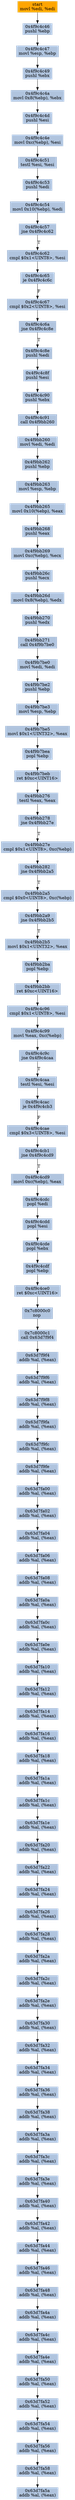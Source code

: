 digraph G {
node[shape=rectangle,style=filled,fillcolor=lightsteelblue,color=lightsteelblue]
bgcolor="transparent"
a0x4f9c4c44movl_edi_edi[label="start\nmovl %edi, %edi",color="lightgrey",fillcolor="orange"];
a0x4f9c4c46pushl_ebp[label="0x4f9c4c46\npushl %ebp"];
a0x4f9c4c47movl_esp_ebp[label="0x4f9c4c47\nmovl %esp, %ebp"];
a0x4f9c4c49pushl_ebx[label="0x4f9c4c49\npushl %ebx"];
a0x4f9c4c4amovl_0x8ebp__ebx[label="0x4f9c4c4a\nmovl 0x8(%ebp), %ebx"];
a0x4f9c4c4dpushl_esi[label="0x4f9c4c4d\npushl %esi"];
a0x4f9c4c4emovl_0xcebp__esi[label="0x4f9c4c4e\nmovl 0xc(%ebp), %esi"];
a0x4f9c4c51testl_esi_esi[label="0x4f9c4c51\ntestl %esi, %esi"];
a0x4f9c4c53pushl_edi[label="0x4f9c4c53\npushl %edi"];
a0x4f9c4c54movl_0x10ebp__edi[label="0x4f9c4c54\nmovl 0x10(%ebp), %edi"];
a0x4f9c4c57jne_0x4f9c4c62[label="0x4f9c4c57\njne 0x4f9c4c62"];
a0x4f9c4c62cmpl_0x1UINT8_esi[label="0x4f9c4c62\ncmpl $0x1<UINT8>, %esi"];
a0x4f9c4c65je_0x4f9c4c6c[label="0x4f9c4c65\nje 0x4f9c4c6c"];
a0x4f9c4c67cmpl_0x2UINT8_esi[label="0x4f9c4c67\ncmpl $0x2<UINT8>, %esi"];
a0x4f9c4c6ajne_0x4f9c4c8e[label="0x4f9c4c6a\njne 0x4f9c4c8e"];
a0x4f9c4c8epushl_edi[label="0x4f9c4c8e\npushl %edi"];
a0x4f9c4c8fpushl_esi[label="0x4f9c4c8f\npushl %esi"];
a0x4f9c4c90pushl_ebx[label="0x4f9c4c90\npushl %ebx"];
a0x4f9c4c91call_0x4f9bb260[label="0x4f9c4c91\ncall 0x4f9bb260"];
a0x4f9bb260movl_edi_edi[label="0x4f9bb260\nmovl %edi, %edi"];
a0x4f9bb262pushl_ebp[label="0x4f9bb262\npushl %ebp"];
a0x4f9bb263movl_esp_ebp[label="0x4f9bb263\nmovl %esp, %ebp"];
a0x4f9bb265movl_0x10ebp__eax[label="0x4f9bb265\nmovl 0x10(%ebp), %eax"];
a0x4f9bb268pushl_eax[label="0x4f9bb268\npushl %eax"];
a0x4f9bb269movl_0xcebp__ecx[label="0x4f9bb269\nmovl 0xc(%ebp), %ecx"];
a0x4f9bb26cpushl_ecx[label="0x4f9bb26c\npushl %ecx"];
a0x4f9bb26dmovl_0x8ebp__edx[label="0x4f9bb26d\nmovl 0x8(%ebp), %edx"];
a0x4f9bb270pushl_edx[label="0x4f9bb270\npushl %edx"];
a0x4f9bb271call_0x4f9b7be0[label="0x4f9bb271\ncall 0x4f9b7be0"];
a0x4f9b7be0movl_edi_edi[label="0x4f9b7be0\nmovl %edi, %edi"];
a0x4f9b7be2pushl_ebp[label="0x4f9b7be2\npushl %ebp"];
a0x4f9b7be3movl_esp_ebp[label="0x4f9b7be3\nmovl %esp, %ebp"];
a0x4f9b7be5movl_0x1UINT32_eax[label="0x4f9b7be5\nmovl $0x1<UINT32>, %eax"];
a0x4f9b7beapopl_ebp[label="0x4f9b7bea\npopl %ebp"];
a0x4f9b7bebret_0xcUINT16[label="0x4f9b7beb\nret $0xc<UINT16>"];
a0x4f9bb276testl_eax_eax[label="0x4f9bb276\ntestl %eax, %eax"];
a0x4f9bb278jne_0x4f9bb27e[label="0x4f9bb278\njne 0x4f9bb27e"];
a0x4f9bb27ecmpl_0x1UINT8_0xcebp_[label="0x4f9bb27e\ncmpl $0x1<UINT8>, 0xc(%ebp)"];
a0x4f9bb282jne_0x4f9bb2a5[label="0x4f9bb282\njne 0x4f9bb2a5"];
a0x4f9bb2a5cmpl_0x0UINT8_0xcebp_[label="0x4f9bb2a5\ncmpl $0x0<UINT8>, 0xc(%ebp)"];
a0x4f9bb2a9jne_0x4f9bb2b5[label="0x4f9bb2a9\njne 0x4f9bb2b5"];
a0x4f9bb2b5movl_0x1UINT32_eax[label="0x4f9bb2b5\nmovl $0x1<UINT32>, %eax"];
a0x4f9bb2bapopl_ebp[label="0x4f9bb2ba\npopl %ebp"];
a0x4f9bb2bbret_0xcUINT16[label="0x4f9bb2bb\nret $0xc<UINT16>"];
a0x4f9c4c96cmpl_0x1UINT8_esi[label="0x4f9c4c96\ncmpl $0x1<UINT8>, %esi"];
a0x4f9c4c99movl_eax_0xcebp_[label="0x4f9c4c99\nmovl %eax, 0xc(%ebp)"];
a0x4f9c4c9cjne_0x4f9c4caa[label="0x4f9c4c9c\njne 0x4f9c4caa"];
a0x4f9c4caatestl_esi_esi[label="0x4f9c4caa\ntestl %esi, %esi"];
a0x4f9c4cacje_0x4f9c4cb3[label="0x4f9c4cac\nje 0x4f9c4cb3"];
a0x4f9c4caecmpl_0x3UINT8_esi[label="0x4f9c4cae\ncmpl $0x3<UINT8>, %esi"];
a0x4f9c4cb1jne_0x4f9c4cd9[label="0x4f9c4cb1\njne 0x4f9c4cd9"];
a0x4f9c4cd9movl_0xcebp__eax[label="0x4f9c4cd9\nmovl 0xc(%ebp), %eax"];
a0x4f9c4cdcpopl_edi[label="0x4f9c4cdc\npopl %edi"];
a0x4f9c4cddpopl_esi[label="0x4f9c4cdd\npopl %esi"];
a0x4f9c4cdepopl_ebx[label="0x4f9c4cde\npopl %ebx"];
a0x4f9c4cdfpopl_ebp[label="0x4f9c4cdf\npopl %ebp"];
a0x4f9c4ce0ret_0xcUINT16[label="0x4f9c4ce0\nret $0xc<UINT16>"];
a0x7c8000c0nop_[label="0x7c8000c0\nnop "];
a0x7c8000c1call_0x63d7f9f4[label="0x7c8000c1\ncall 0x63d7f9f4"];
a0x63d7f9f4addb_al_eax_[label="0x63d7f9f4\naddb %al, (%eax)"];
a0x63d7f9f6addb_al_eax_[label="0x63d7f9f6\naddb %al, (%eax)"];
a0x63d7f9f8addb_al_eax_[label="0x63d7f9f8\naddb %al, (%eax)"];
a0x63d7f9faaddb_al_eax_[label="0x63d7f9fa\naddb %al, (%eax)"];
a0x63d7f9fcaddb_al_eax_[label="0x63d7f9fc\naddb %al, (%eax)"];
a0x63d7f9feaddb_al_eax_[label="0x63d7f9fe\naddb %al, (%eax)"];
a0x63d7fa00addb_al_eax_[label="0x63d7fa00\naddb %al, (%eax)"];
a0x63d7fa02addb_al_eax_[label="0x63d7fa02\naddb %al, (%eax)"];
a0x63d7fa04addb_al_eax_[label="0x63d7fa04\naddb %al, (%eax)"];
a0x63d7fa06addb_al_eax_[label="0x63d7fa06\naddb %al, (%eax)"];
a0x63d7fa08addb_al_eax_[label="0x63d7fa08\naddb %al, (%eax)"];
a0x63d7fa0aaddb_al_eax_[label="0x63d7fa0a\naddb %al, (%eax)"];
a0x63d7fa0caddb_al_eax_[label="0x63d7fa0c\naddb %al, (%eax)"];
a0x63d7fa0eaddb_al_eax_[label="0x63d7fa0e\naddb %al, (%eax)"];
a0x63d7fa10addb_al_eax_[label="0x63d7fa10\naddb %al, (%eax)"];
a0x63d7fa12addb_al_eax_[label="0x63d7fa12\naddb %al, (%eax)"];
a0x63d7fa14addb_al_eax_[label="0x63d7fa14\naddb %al, (%eax)"];
a0x63d7fa16addb_al_eax_[label="0x63d7fa16\naddb %al, (%eax)"];
a0x63d7fa18addb_al_eax_[label="0x63d7fa18\naddb %al, (%eax)"];
a0x63d7fa1aaddb_al_eax_[label="0x63d7fa1a\naddb %al, (%eax)"];
a0x63d7fa1caddb_al_eax_[label="0x63d7fa1c\naddb %al, (%eax)"];
a0x63d7fa1eaddb_al_eax_[label="0x63d7fa1e\naddb %al, (%eax)"];
a0x63d7fa20addb_al_eax_[label="0x63d7fa20\naddb %al, (%eax)"];
a0x63d7fa22addb_al_eax_[label="0x63d7fa22\naddb %al, (%eax)"];
a0x63d7fa24addb_al_eax_[label="0x63d7fa24\naddb %al, (%eax)"];
a0x63d7fa26addb_al_eax_[label="0x63d7fa26\naddb %al, (%eax)"];
a0x63d7fa28addb_al_eax_[label="0x63d7fa28\naddb %al, (%eax)"];
a0x63d7fa2aaddb_al_eax_[label="0x63d7fa2a\naddb %al, (%eax)"];
a0x63d7fa2caddb_al_eax_[label="0x63d7fa2c\naddb %al, (%eax)"];
a0x63d7fa2eaddb_al_eax_[label="0x63d7fa2e\naddb %al, (%eax)"];
a0x63d7fa30addb_al_eax_[label="0x63d7fa30\naddb %al, (%eax)"];
a0x63d7fa32addb_al_eax_[label="0x63d7fa32\naddb %al, (%eax)"];
a0x63d7fa34addb_al_eax_[label="0x63d7fa34\naddb %al, (%eax)"];
a0x63d7fa36addb_al_eax_[label="0x63d7fa36\naddb %al, (%eax)"];
a0x63d7fa38addb_al_eax_[label="0x63d7fa38\naddb %al, (%eax)"];
a0x63d7fa3aaddb_al_eax_[label="0x63d7fa3a\naddb %al, (%eax)"];
a0x63d7fa3caddb_al_eax_[label="0x63d7fa3c\naddb %al, (%eax)"];
a0x63d7fa3eaddb_al_eax_[label="0x63d7fa3e\naddb %al, (%eax)"];
a0x63d7fa40addb_al_eax_[label="0x63d7fa40\naddb %al, (%eax)"];
a0x63d7fa42addb_al_eax_[label="0x63d7fa42\naddb %al, (%eax)"];
a0x63d7fa44addb_al_eax_[label="0x63d7fa44\naddb %al, (%eax)"];
a0x63d7fa46addb_al_eax_[label="0x63d7fa46\naddb %al, (%eax)"];
a0x63d7fa48addb_al_eax_[label="0x63d7fa48\naddb %al, (%eax)"];
a0x63d7fa4aaddb_al_eax_[label="0x63d7fa4a\naddb %al, (%eax)"];
a0x63d7fa4caddb_al_eax_[label="0x63d7fa4c\naddb %al, (%eax)"];
a0x63d7fa4eaddb_al_eax_[label="0x63d7fa4e\naddb %al, (%eax)"];
a0x63d7fa50addb_al_eax_[label="0x63d7fa50\naddb %al, (%eax)"];
a0x63d7fa52addb_al_eax_[label="0x63d7fa52\naddb %al, (%eax)"];
a0x63d7fa54addb_al_eax_[label="0x63d7fa54\naddb %al, (%eax)"];
a0x63d7fa56addb_al_eax_[label="0x63d7fa56\naddb %al, (%eax)"];
a0x63d7fa58addb_al_eax_[label="0x63d7fa58\naddb %al, (%eax)"];
a0x63d7fa5aaddb_al_eax_[label="0x63d7fa5a\naddb %al, (%eax)"];
a0x4f9c4c44movl_edi_edi -> a0x4f9c4c46pushl_ebp [color="#000000"];
a0x4f9c4c46pushl_ebp -> a0x4f9c4c47movl_esp_ebp [color="#000000"];
a0x4f9c4c47movl_esp_ebp -> a0x4f9c4c49pushl_ebx [color="#000000"];
a0x4f9c4c49pushl_ebx -> a0x4f9c4c4amovl_0x8ebp__ebx [color="#000000"];
a0x4f9c4c4amovl_0x8ebp__ebx -> a0x4f9c4c4dpushl_esi [color="#000000"];
a0x4f9c4c4dpushl_esi -> a0x4f9c4c4emovl_0xcebp__esi [color="#000000"];
a0x4f9c4c4emovl_0xcebp__esi -> a0x4f9c4c51testl_esi_esi [color="#000000"];
a0x4f9c4c51testl_esi_esi -> a0x4f9c4c53pushl_edi [color="#000000"];
a0x4f9c4c53pushl_edi -> a0x4f9c4c54movl_0x10ebp__edi [color="#000000"];
a0x4f9c4c54movl_0x10ebp__edi -> a0x4f9c4c57jne_0x4f9c4c62 [color="#000000"];
a0x4f9c4c57jne_0x4f9c4c62 -> a0x4f9c4c62cmpl_0x1UINT8_esi [color="#000000",label="T"];
a0x4f9c4c62cmpl_0x1UINT8_esi -> a0x4f9c4c65je_0x4f9c4c6c [color="#000000"];
a0x4f9c4c65je_0x4f9c4c6c -> a0x4f9c4c67cmpl_0x2UINT8_esi [color="#000000",label="F"];
a0x4f9c4c67cmpl_0x2UINT8_esi -> a0x4f9c4c6ajne_0x4f9c4c8e [color="#000000"];
a0x4f9c4c6ajne_0x4f9c4c8e -> a0x4f9c4c8epushl_edi [color="#000000",label="T"];
a0x4f9c4c8epushl_edi -> a0x4f9c4c8fpushl_esi [color="#000000"];
a0x4f9c4c8fpushl_esi -> a0x4f9c4c90pushl_ebx [color="#000000"];
a0x4f9c4c90pushl_ebx -> a0x4f9c4c91call_0x4f9bb260 [color="#000000"];
a0x4f9c4c91call_0x4f9bb260 -> a0x4f9bb260movl_edi_edi [color="#000000"];
a0x4f9bb260movl_edi_edi -> a0x4f9bb262pushl_ebp [color="#000000"];
a0x4f9bb262pushl_ebp -> a0x4f9bb263movl_esp_ebp [color="#000000"];
a0x4f9bb263movl_esp_ebp -> a0x4f9bb265movl_0x10ebp__eax [color="#000000"];
a0x4f9bb265movl_0x10ebp__eax -> a0x4f9bb268pushl_eax [color="#000000"];
a0x4f9bb268pushl_eax -> a0x4f9bb269movl_0xcebp__ecx [color="#000000"];
a0x4f9bb269movl_0xcebp__ecx -> a0x4f9bb26cpushl_ecx [color="#000000"];
a0x4f9bb26cpushl_ecx -> a0x4f9bb26dmovl_0x8ebp__edx [color="#000000"];
a0x4f9bb26dmovl_0x8ebp__edx -> a0x4f9bb270pushl_edx [color="#000000"];
a0x4f9bb270pushl_edx -> a0x4f9bb271call_0x4f9b7be0 [color="#000000"];
a0x4f9bb271call_0x4f9b7be0 -> a0x4f9b7be0movl_edi_edi [color="#000000"];
a0x4f9b7be0movl_edi_edi -> a0x4f9b7be2pushl_ebp [color="#000000"];
a0x4f9b7be2pushl_ebp -> a0x4f9b7be3movl_esp_ebp [color="#000000"];
a0x4f9b7be3movl_esp_ebp -> a0x4f9b7be5movl_0x1UINT32_eax [color="#000000"];
a0x4f9b7be5movl_0x1UINT32_eax -> a0x4f9b7beapopl_ebp [color="#000000"];
a0x4f9b7beapopl_ebp -> a0x4f9b7bebret_0xcUINT16 [color="#000000"];
a0x4f9b7bebret_0xcUINT16 -> a0x4f9bb276testl_eax_eax [color="#000000"];
a0x4f9bb276testl_eax_eax -> a0x4f9bb278jne_0x4f9bb27e [color="#000000"];
a0x4f9bb278jne_0x4f9bb27e -> a0x4f9bb27ecmpl_0x1UINT8_0xcebp_ [color="#000000",label="T"];
a0x4f9bb27ecmpl_0x1UINT8_0xcebp_ -> a0x4f9bb282jne_0x4f9bb2a5 [color="#000000"];
a0x4f9bb282jne_0x4f9bb2a5 -> a0x4f9bb2a5cmpl_0x0UINT8_0xcebp_ [color="#000000",label="T"];
a0x4f9bb2a5cmpl_0x0UINT8_0xcebp_ -> a0x4f9bb2a9jne_0x4f9bb2b5 [color="#000000"];
a0x4f9bb2a9jne_0x4f9bb2b5 -> a0x4f9bb2b5movl_0x1UINT32_eax [color="#000000",label="T"];
a0x4f9bb2b5movl_0x1UINT32_eax -> a0x4f9bb2bapopl_ebp [color="#000000"];
a0x4f9bb2bapopl_ebp -> a0x4f9bb2bbret_0xcUINT16 [color="#000000"];
a0x4f9bb2bbret_0xcUINT16 -> a0x4f9c4c96cmpl_0x1UINT8_esi [color="#000000"];
a0x4f9c4c96cmpl_0x1UINT8_esi -> a0x4f9c4c99movl_eax_0xcebp_ [color="#000000"];
a0x4f9c4c99movl_eax_0xcebp_ -> a0x4f9c4c9cjne_0x4f9c4caa [color="#000000"];
a0x4f9c4c9cjne_0x4f9c4caa -> a0x4f9c4caatestl_esi_esi [color="#000000",label="T"];
a0x4f9c4caatestl_esi_esi -> a0x4f9c4cacje_0x4f9c4cb3 [color="#000000"];
a0x4f9c4cacje_0x4f9c4cb3 -> a0x4f9c4caecmpl_0x3UINT8_esi [color="#000000",label="F"];
a0x4f9c4caecmpl_0x3UINT8_esi -> a0x4f9c4cb1jne_0x4f9c4cd9 [color="#000000"];
a0x4f9c4cb1jne_0x4f9c4cd9 -> a0x4f9c4cd9movl_0xcebp__eax [color="#000000",label="T"];
a0x4f9c4cd9movl_0xcebp__eax -> a0x4f9c4cdcpopl_edi [color="#000000"];
a0x4f9c4cdcpopl_edi -> a0x4f9c4cddpopl_esi [color="#000000"];
a0x4f9c4cddpopl_esi -> a0x4f9c4cdepopl_ebx [color="#000000"];
a0x4f9c4cdepopl_ebx -> a0x4f9c4cdfpopl_ebp [color="#000000"];
a0x4f9c4cdfpopl_ebp -> a0x4f9c4ce0ret_0xcUINT16 [color="#000000"];
a0x4f9c4ce0ret_0xcUINT16 -> a0x7c8000c0nop_ [color="#000000"];
a0x7c8000c0nop_ -> a0x7c8000c1call_0x63d7f9f4 [color="#000000"];
a0x7c8000c1call_0x63d7f9f4 -> a0x63d7f9f4addb_al_eax_ [color="#000000"];
a0x63d7f9f4addb_al_eax_ -> a0x63d7f9f6addb_al_eax_ [color="#000000"];
a0x63d7f9f6addb_al_eax_ -> a0x63d7f9f8addb_al_eax_ [color="#000000"];
a0x63d7f9f8addb_al_eax_ -> a0x63d7f9faaddb_al_eax_ [color="#000000"];
a0x63d7f9faaddb_al_eax_ -> a0x63d7f9fcaddb_al_eax_ [color="#000000"];
a0x63d7f9fcaddb_al_eax_ -> a0x63d7f9feaddb_al_eax_ [color="#000000"];
a0x63d7f9feaddb_al_eax_ -> a0x63d7fa00addb_al_eax_ [color="#000000"];
a0x63d7fa00addb_al_eax_ -> a0x63d7fa02addb_al_eax_ [color="#000000"];
a0x63d7fa02addb_al_eax_ -> a0x63d7fa04addb_al_eax_ [color="#000000"];
a0x63d7fa04addb_al_eax_ -> a0x63d7fa06addb_al_eax_ [color="#000000"];
a0x63d7fa06addb_al_eax_ -> a0x63d7fa08addb_al_eax_ [color="#000000"];
a0x63d7fa08addb_al_eax_ -> a0x63d7fa0aaddb_al_eax_ [color="#000000"];
a0x63d7fa0aaddb_al_eax_ -> a0x63d7fa0caddb_al_eax_ [color="#000000"];
a0x63d7fa0caddb_al_eax_ -> a0x63d7fa0eaddb_al_eax_ [color="#000000"];
a0x63d7fa0eaddb_al_eax_ -> a0x63d7fa10addb_al_eax_ [color="#000000"];
a0x63d7fa10addb_al_eax_ -> a0x63d7fa12addb_al_eax_ [color="#000000"];
a0x63d7fa12addb_al_eax_ -> a0x63d7fa14addb_al_eax_ [color="#000000"];
a0x63d7fa14addb_al_eax_ -> a0x63d7fa16addb_al_eax_ [color="#000000"];
a0x63d7fa16addb_al_eax_ -> a0x63d7fa18addb_al_eax_ [color="#000000"];
a0x63d7fa18addb_al_eax_ -> a0x63d7fa1aaddb_al_eax_ [color="#000000"];
a0x63d7fa1aaddb_al_eax_ -> a0x63d7fa1caddb_al_eax_ [color="#000000"];
a0x63d7fa1caddb_al_eax_ -> a0x63d7fa1eaddb_al_eax_ [color="#000000"];
a0x63d7fa1eaddb_al_eax_ -> a0x63d7fa20addb_al_eax_ [color="#000000"];
a0x63d7fa20addb_al_eax_ -> a0x63d7fa22addb_al_eax_ [color="#000000"];
a0x63d7fa22addb_al_eax_ -> a0x63d7fa24addb_al_eax_ [color="#000000"];
a0x63d7fa24addb_al_eax_ -> a0x63d7fa26addb_al_eax_ [color="#000000"];
a0x63d7fa26addb_al_eax_ -> a0x63d7fa28addb_al_eax_ [color="#000000"];
a0x63d7fa28addb_al_eax_ -> a0x63d7fa2aaddb_al_eax_ [color="#000000"];
a0x63d7fa2aaddb_al_eax_ -> a0x63d7fa2caddb_al_eax_ [color="#000000"];
a0x63d7fa2caddb_al_eax_ -> a0x63d7fa2eaddb_al_eax_ [color="#000000"];
a0x63d7fa2eaddb_al_eax_ -> a0x63d7fa30addb_al_eax_ [color="#000000"];
a0x63d7fa30addb_al_eax_ -> a0x63d7fa32addb_al_eax_ [color="#000000"];
a0x63d7fa32addb_al_eax_ -> a0x63d7fa34addb_al_eax_ [color="#000000"];
a0x63d7fa34addb_al_eax_ -> a0x63d7fa36addb_al_eax_ [color="#000000"];
a0x63d7fa36addb_al_eax_ -> a0x63d7fa38addb_al_eax_ [color="#000000"];
a0x63d7fa38addb_al_eax_ -> a0x63d7fa3aaddb_al_eax_ [color="#000000"];
a0x63d7fa3aaddb_al_eax_ -> a0x63d7fa3caddb_al_eax_ [color="#000000"];
a0x63d7fa3caddb_al_eax_ -> a0x63d7fa3eaddb_al_eax_ [color="#000000"];
a0x63d7fa3eaddb_al_eax_ -> a0x63d7fa40addb_al_eax_ [color="#000000"];
a0x63d7fa40addb_al_eax_ -> a0x63d7fa42addb_al_eax_ [color="#000000"];
a0x63d7fa42addb_al_eax_ -> a0x63d7fa44addb_al_eax_ [color="#000000"];
a0x63d7fa44addb_al_eax_ -> a0x63d7fa46addb_al_eax_ [color="#000000"];
a0x63d7fa46addb_al_eax_ -> a0x63d7fa48addb_al_eax_ [color="#000000"];
a0x63d7fa48addb_al_eax_ -> a0x63d7fa4aaddb_al_eax_ [color="#000000"];
a0x63d7fa4aaddb_al_eax_ -> a0x63d7fa4caddb_al_eax_ [color="#000000"];
a0x63d7fa4caddb_al_eax_ -> a0x63d7fa4eaddb_al_eax_ [color="#000000"];
a0x63d7fa4eaddb_al_eax_ -> a0x63d7fa50addb_al_eax_ [color="#000000"];
a0x63d7fa50addb_al_eax_ -> a0x63d7fa52addb_al_eax_ [color="#000000"];
a0x63d7fa52addb_al_eax_ -> a0x63d7fa54addb_al_eax_ [color="#000000"];
a0x63d7fa54addb_al_eax_ -> a0x63d7fa56addb_al_eax_ [color="#000000"];
a0x63d7fa56addb_al_eax_ -> a0x63d7fa58addb_al_eax_ [color="#000000"];
a0x63d7fa58addb_al_eax_ -> a0x63d7fa5aaddb_al_eax_ [color="#000000"];
}
